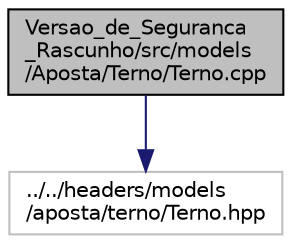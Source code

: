 digraph "Versao_de_Seguranca_Rascunho/src/models/Aposta/Terno/Terno.cpp"
{
 // LATEX_PDF_SIZE
  edge [fontname="Helvetica",fontsize="10",labelfontname="Helvetica",labelfontsize="10"];
  node [fontname="Helvetica",fontsize="10",shape=record];
  Node1 [label="Versao_de_Seguranca\l_Rascunho/src/models\l/Aposta/Terno/Terno.cpp",height=0.2,width=0.4,color="black", fillcolor="grey75", style="filled", fontcolor="black",tooltip=" "];
  Node1 -> Node2 [color="midnightblue",fontsize="10",style="solid",fontname="Helvetica"];
  Node2 [label="../../headers/models\l/aposta/terno/Terno.hpp",height=0.2,width=0.4,color="grey75", fillcolor="white", style="filled",tooltip=" "];
}
